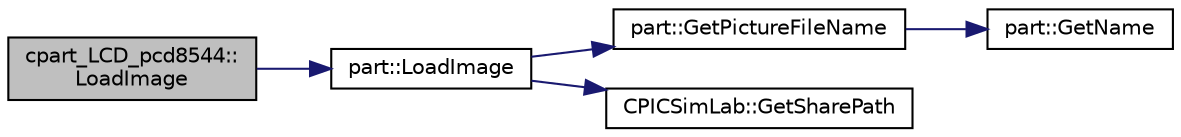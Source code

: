digraph "cpart_LCD_pcd8544::LoadImage"
{
 // LATEX_PDF_SIZE
  edge [fontname="Helvetica",fontsize="10",labelfontname="Helvetica",labelfontsize="10"];
  node [fontname="Helvetica",fontsize="10",shape=record];
  rankdir="LR";
  Node1 [label="cpart_LCD_pcd8544::\lLoadImage",height=0.2,width=0.4,color="black", fillcolor="grey75", style="filled", fontcolor="black",tooltip="Load Part Image."];
  Node1 -> Node2 [color="midnightblue",fontsize="10",style="solid",fontname="Helvetica"];
  Node2 [label="part::LoadImage",height=0.2,width=0.4,color="black", fillcolor="white", style="filled",URL="$classpart.html#a564a0462822da413d466a83d28e967df",tooltip="Load Part Image."];
  Node2 -> Node3 [color="midnightblue",fontsize="10",style="solid",fontname="Helvetica"];
  Node3 [label="part::GetPictureFileName",height=0.2,width=0.4,color="black", fillcolor="white", style="filled",URL="$classpart.html#acb4a5752560f9b0c399e7e8b2807bea3",tooltip="Return the filename of part picture."];
  Node3 -> Node4 [color="midnightblue",fontsize="10",style="solid",fontname="Helvetica"];
  Node4 [label="part::GetName",height=0.2,width=0.4,color="black", fillcolor="white", style="filled",URL="$classpart.html#acb5b16ba752183d4933d703279c8347a",tooltip="Return the name of part."];
  Node2 -> Node5 [color="midnightblue",fontsize="10",style="solid",fontname="Helvetica"];
  Node5 [label="CPICSimLab::GetSharePath",height=0.2,width=0.4,color="black", fillcolor="white", style="filled",URL="$class_c_p_i_c_sim_lab.html#a108bb3e8dc99a955b2a7b98f76fedf69",tooltip="Get the file path of resources."];
}
